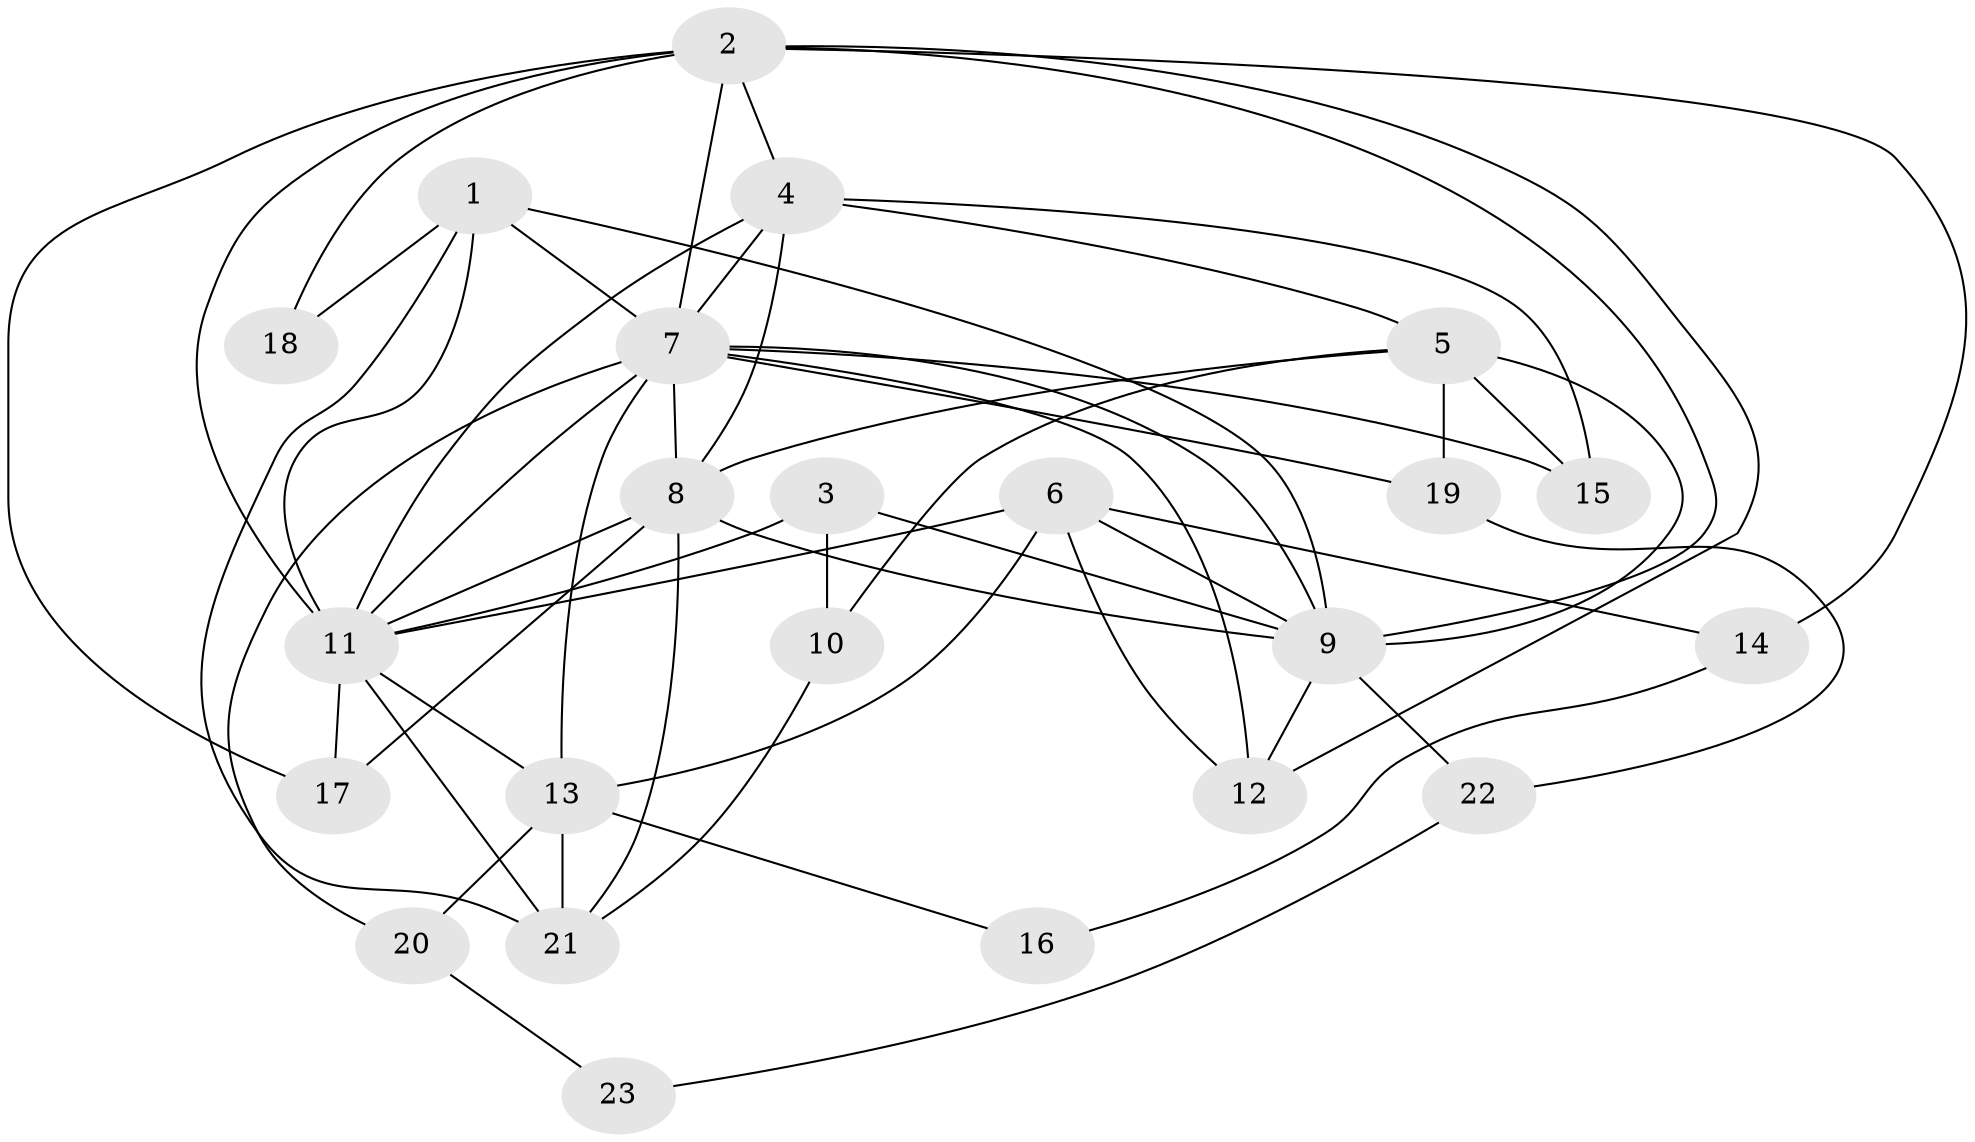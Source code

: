 // original degree distribution, {2: 0.125, 5: 0.14285714285714285, 4: 0.32142857142857145, 3: 0.25, 6: 0.125, 7: 0.03571428571428571}
// Generated by graph-tools (version 1.1) at 2025/50/03/04/25 22:50:56]
// undirected, 23 vertices, 56 edges
graph export_dot {
  node [color=gray90,style=filled];
  1;
  2;
  3;
  4;
  5;
  6;
  7;
  8;
  9;
  10;
  11;
  12;
  13;
  14;
  15;
  16;
  17;
  18;
  19;
  20;
  21;
  22;
  23;
  1 -- 7 [weight=1.0];
  1 -- 9 [weight=2.0];
  1 -- 11 [weight=2.0];
  1 -- 18 [weight=1.0];
  1 -- 21 [weight=2.0];
  2 -- 4 [weight=1.0];
  2 -- 7 [weight=1.0];
  2 -- 9 [weight=4.0];
  2 -- 11 [weight=4.0];
  2 -- 12 [weight=1.0];
  2 -- 14 [weight=1.0];
  2 -- 17 [weight=1.0];
  2 -- 18 [weight=1.0];
  3 -- 9 [weight=1.0];
  3 -- 10 [weight=1.0];
  3 -- 11 [weight=1.0];
  4 -- 5 [weight=1.0];
  4 -- 7 [weight=1.0];
  4 -- 8 [weight=1.0];
  4 -- 11 [weight=1.0];
  4 -- 15 [weight=1.0];
  5 -- 8 [weight=1.0];
  5 -- 9 [weight=2.0];
  5 -- 10 [weight=1.0];
  5 -- 15 [weight=1.0];
  5 -- 19 [weight=1.0];
  6 -- 9 [weight=1.0];
  6 -- 11 [weight=1.0];
  6 -- 12 [weight=1.0];
  6 -- 13 [weight=2.0];
  6 -- 14 [weight=1.0];
  7 -- 8 [weight=1.0];
  7 -- 9 [weight=1.0];
  7 -- 11 [weight=1.0];
  7 -- 12 [weight=1.0];
  7 -- 13 [weight=2.0];
  7 -- 15 [weight=1.0];
  7 -- 19 [weight=1.0];
  7 -- 20 [weight=1.0];
  8 -- 9 [weight=1.0];
  8 -- 11 [weight=1.0];
  8 -- 17 [weight=1.0];
  8 -- 21 [weight=1.0];
  9 -- 12 [weight=2.0];
  9 -- 22 [weight=1.0];
  10 -- 21 [weight=1.0];
  11 -- 13 [weight=3.0];
  11 -- 17 [weight=1.0];
  11 -- 21 [weight=1.0];
  13 -- 16 [weight=1.0];
  13 -- 20 [weight=2.0];
  13 -- 21 [weight=2.0];
  14 -- 16 [weight=1.0];
  19 -- 22 [weight=1.0];
  20 -- 23 [weight=1.0];
  22 -- 23 [weight=1.0];
}
